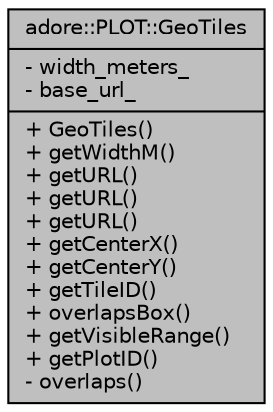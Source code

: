 digraph "adore::PLOT::GeoTiles"
{
 // LATEX_PDF_SIZE
  edge [fontname="Helvetica",fontsize="10",labelfontname="Helvetica",labelfontsize="10"];
  node [fontname="Helvetica",fontsize="10",shape=record];
  Node1 [label="{adore::PLOT::GeoTiles\n|- width_meters_\l- base_url_\l|+ GeoTiles()\l+ getWidthM()\l+ getURL()\l+ getURL()\l+ getURL()\l+ getCenterX()\l+ getCenterY()\l+ getTileID()\l+ overlapsBox()\l+ getVisibleRange()\l+ getPlotID()\l- overlaps()\l}",height=0.2,width=0.4,color="black", fillcolor="grey75", style="filled", fontcolor="black",tooltip="Class to help with handling of tile servers used for satellite image background tiles."];
}

